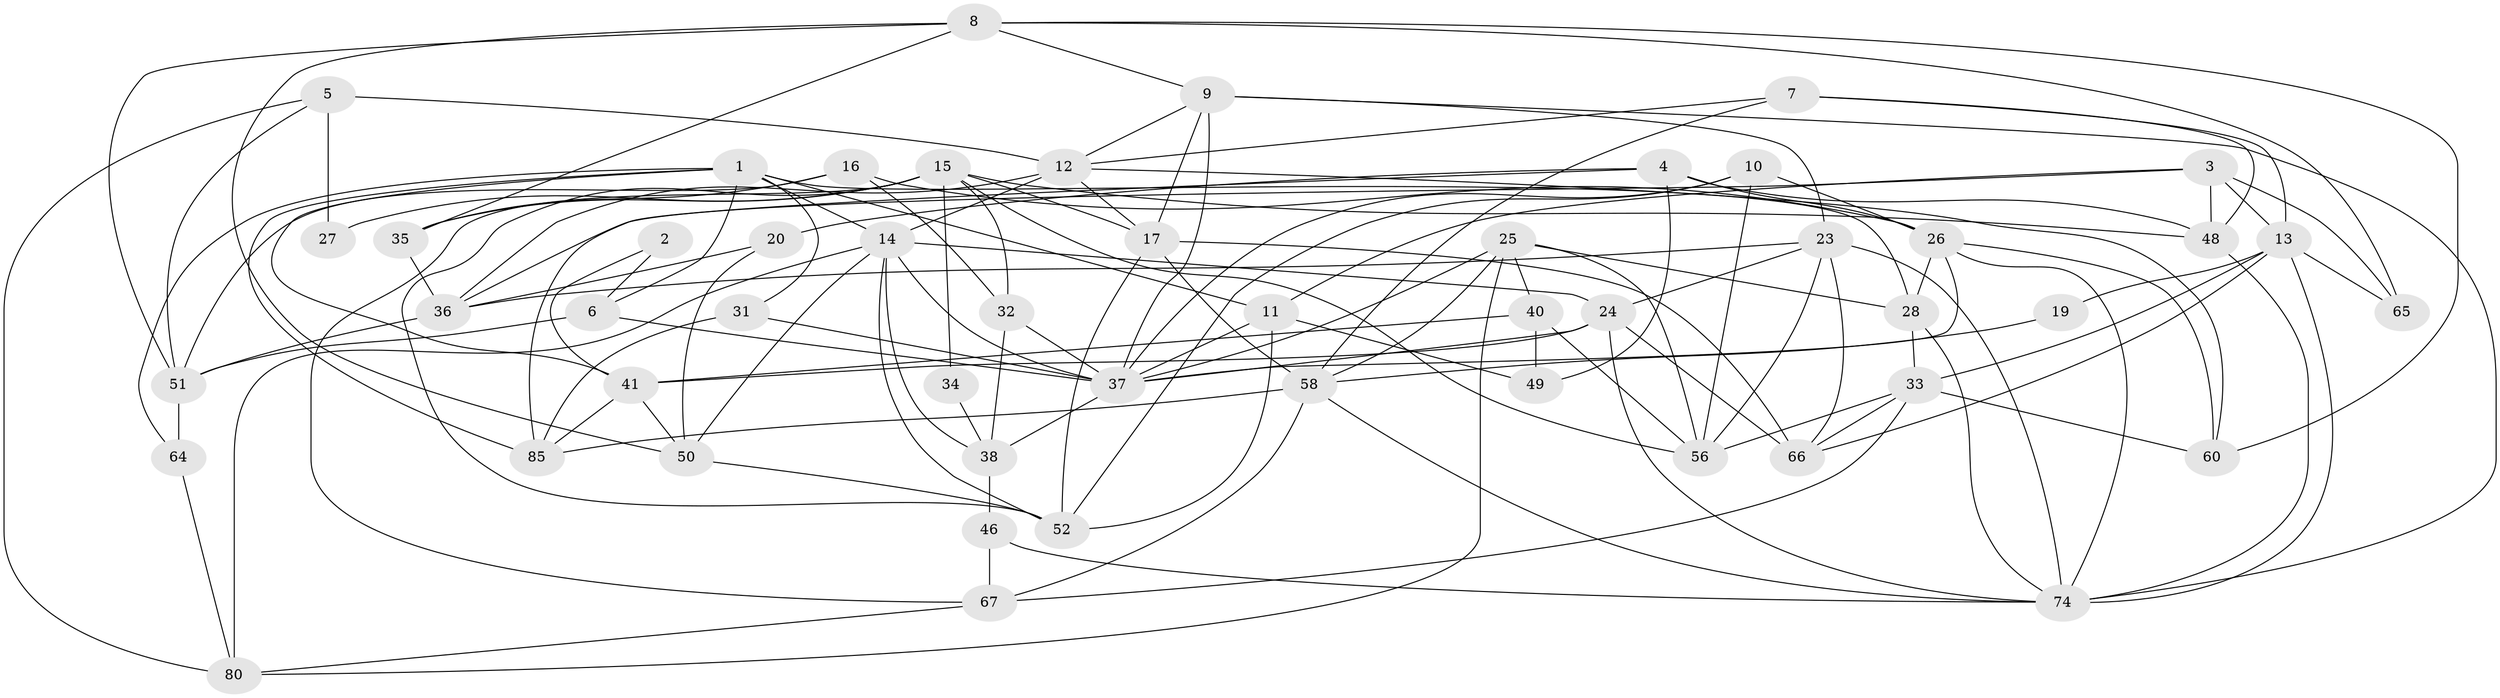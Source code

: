 // original degree distribution, {4: 0.29411764705882354, 2: 0.11764705882352941, 3: 0.27058823529411763, 5: 0.17647058823529413, 6: 0.11764705882352941, 9: 0.011764705882352941, 7: 0.011764705882352941}
// Generated by graph-tools (version 1.1) at 2025/11/02/27/25 16:11:20]
// undirected, 51 vertices, 131 edges
graph export_dot {
graph [start="1"]
  node [color=gray90,style=filled];
  1 [super="+30"];
  2;
  3 [super="+18"];
  4 [super="+73"];
  5;
  6 [super="+55"];
  7 [super="+43"];
  8 [super="+29"];
  9 [super="+83"];
  10 [super="+22"];
  11 [super="+45"];
  12 [super="+53"];
  13 [super="+21"];
  14 [super="+42"];
  15 [super="+70"];
  16 [super="+59"];
  17 [super="+76"];
  19;
  20;
  23 [super="+68"];
  24 [super="+57"];
  25 [super="+39"];
  26 [super="+62"];
  27;
  28 [super="+44"];
  31;
  32;
  33 [super="+47"];
  34;
  35;
  36 [super="+63"];
  37 [super="+71"];
  38 [super="+72"];
  40;
  41 [super="+75"];
  46;
  48 [super="+77"];
  49 [super="+69"];
  50 [super="+78"];
  51 [super="+81"];
  52 [super="+54"];
  56 [super="+84"];
  58 [super="+61"];
  60;
  64;
  65;
  66;
  67 [super="+82"];
  74 [super="+79"];
  80;
  85;
  1 -- 64;
  1 -- 28;
  1 -- 85;
  1 -- 14;
  1 -- 31;
  1 -- 11;
  1 -- 41;
  1 -- 6;
  2 -- 41;
  2 -- 6;
  3 -- 65;
  3 -- 48 [weight=2];
  3 -- 11;
  3 -- 13;
  3 -- 36;
  4 -- 20;
  4 -- 26;
  4 -- 48;
  4 -- 49;
  4 -- 85;
  5 -- 12 [weight=2];
  5 -- 51;
  5 -- 27;
  5 -- 80;
  6 -- 51;
  6 -- 37;
  7 -- 48;
  7 -- 58;
  7 -- 12;
  7 -- 13;
  8 -- 60;
  8 -- 35;
  8 -- 51;
  8 -- 9;
  8 -- 65;
  8 -- 50;
  9 -- 23;
  9 -- 74 [weight=2];
  9 -- 12;
  9 -- 37;
  9 -- 17;
  10 -- 56;
  10 -- 26;
  10 -- 52;
  10 -- 37;
  11 -- 49 [weight=2];
  11 -- 37;
  11 -- 52;
  12 -- 14;
  12 -- 17;
  12 -- 60;
  12 -- 36;
  13 -- 74;
  13 -- 19;
  13 -- 65;
  13 -- 66;
  13 -- 33;
  14 -- 37;
  14 -- 80;
  14 -- 50;
  14 -- 52;
  14 -- 38;
  14 -- 24;
  15 -- 35;
  15 -- 32;
  15 -- 34;
  15 -- 56;
  15 -- 48;
  15 -- 17;
  15 -- 67;
  15 -- 52;
  15 -- 27;
  16 -- 32;
  16 -- 26;
  16 -- 51;
  16 -- 35;
  17 -- 66;
  17 -- 58;
  17 -- 52;
  19 -- 58;
  20 -- 50;
  20 -- 36;
  23 -- 66;
  23 -- 74;
  23 -- 36;
  23 -- 24;
  23 -- 56;
  24 -- 37;
  24 -- 66;
  24 -- 41;
  24 -- 74;
  25 -- 28;
  25 -- 56;
  25 -- 80;
  25 -- 40;
  25 -- 37;
  25 -- 58;
  26 -- 60;
  26 -- 74;
  26 -- 28;
  26 -- 37;
  28 -- 74;
  28 -- 33;
  31 -- 85;
  31 -- 37;
  32 -- 38;
  32 -- 37;
  33 -- 66;
  33 -- 60;
  33 -- 67;
  33 -- 56;
  34 -- 38;
  35 -- 36;
  36 -- 51 [weight=2];
  37 -- 38;
  38 -- 46;
  40 -- 49;
  40 -- 41;
  40 -- 56;
  41 -- 50;
  41 -- 85;
  46 -- 67;
  46 -- 74;
  48 -- 74;
  50 -- 52;
  51 -- 64;
  58 -- 74;
  58 -- 67;
  58 -- 85;
  64 -- 80;
  67 -- 80;
}
